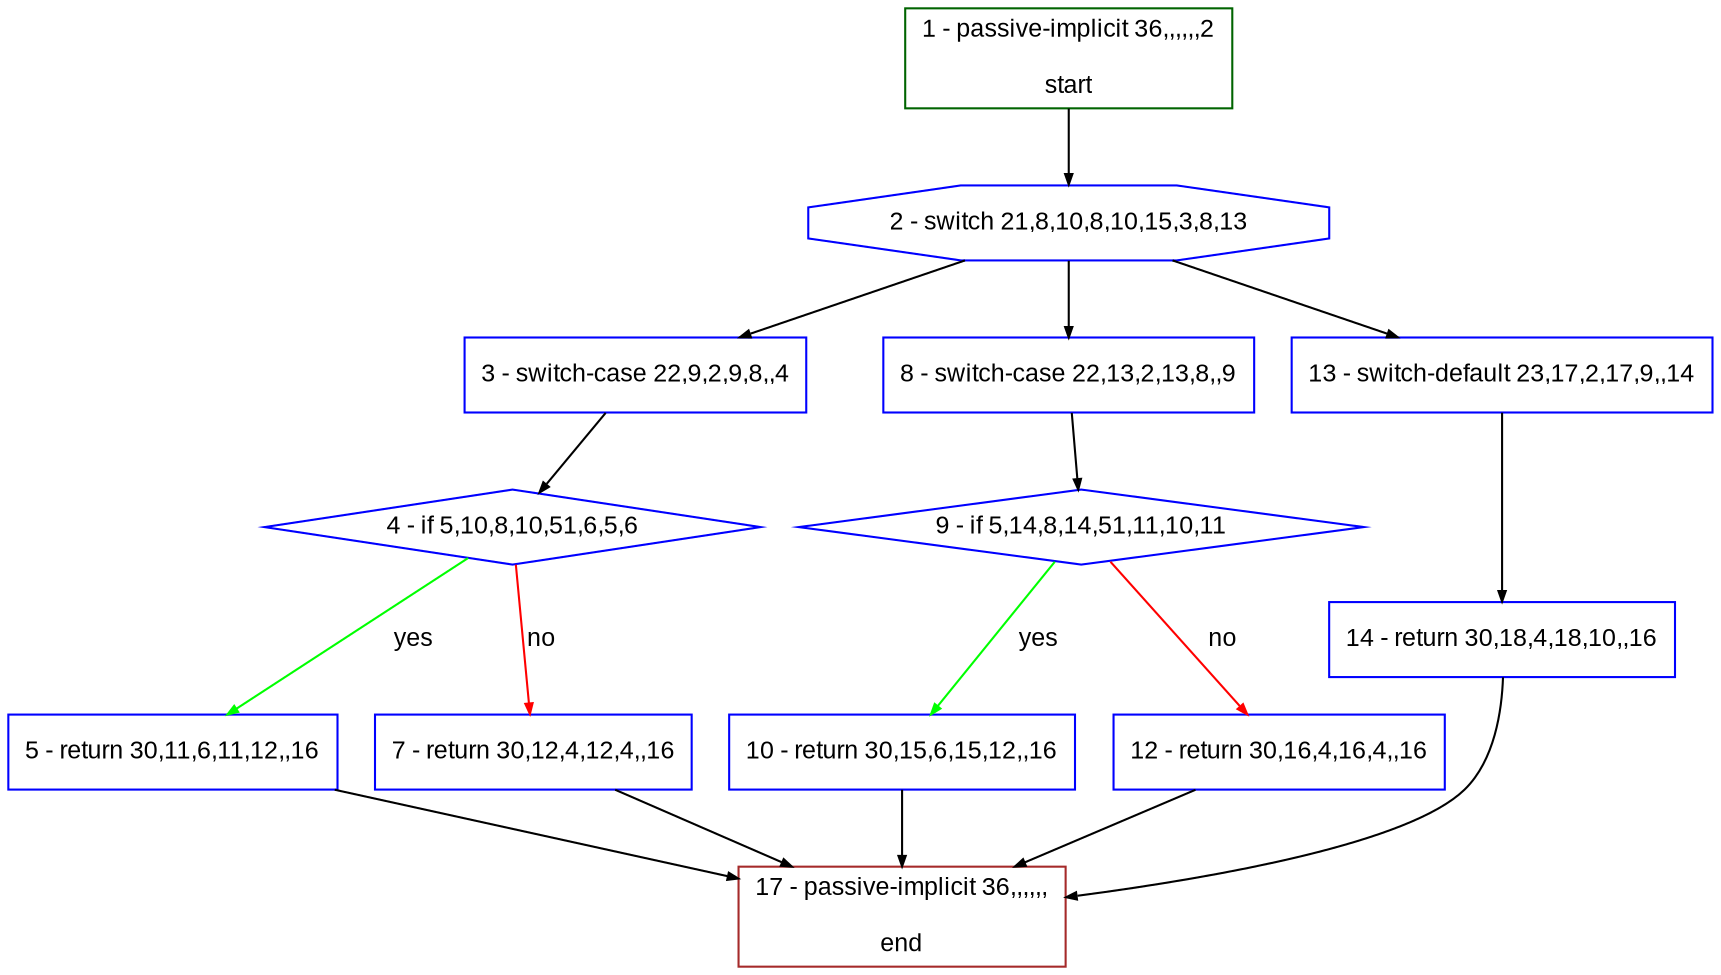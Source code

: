digraph "" {
  graph [bgcolor="white", fillcolor="#FFFFCC", pack="true", packmode="clust", fontname="Arial", label="", fontsize="12", compound="true", style="rounded,filled"];
  node [node_initialized="no", fillcolor="white", fontname="Arial", label="", color="grey", fontsize="12", fixedsize="false", compound="true", shape="rectangle", style="filled"];
  edge [arrowtail="none", lhead="", fontcolor="black", fontname="Arial", label="", color="black", fontsize="12", arrowhead="normal", arrowsize="0.5", compound="true", ltail="", dir="forward"];
  __N1 [fillcolor="#ffffff", label="2 - switch 21,8,10,8,10,15,3,8,13", color="#0000ff", shape="octagon", style="filled"];
  __N2 [fillcolor="#ffffff", label="1 - passive-implicit 36,,,,,,2\n\nstart", color="#006400", shape="box", style="filled"];
  __N3 [fillcolor="#ffffff", label="3 - switch-case 22,9,2,9,8,,4", color="#0000ff", shape="box", style="filled"];
  __N4 [fillcolor="#ffffff", label="8 - switch-case 22,13,2,13,8,,9", color="#0000ff", shape="box", style="filled"];
  __N5 [fillcolor="#ffffff", label="13 - switch-default 23,17,2,17,9,,14", color="#0000ff", shape="box", style="filled"];
  __N6 [fillcolor="#ffffff", label="4 - if 5,10,8,10,51,6,5,6", color="#0000ff", shape="diamond", style="filled"];
  __N7 [fillcolor="#ffffff", label="5 - return 30,11,6,11,12,,16", color="#0000ff", shape="box", style="filled"];
  __N8 [fillcolor="#ffffff", label="7 - return 30,12,4,12,4,,16", color="#0000ff", shape="box", style="filled"];
  __N9 [fillcolor="#ffffff", label="17 - passive-implicit 36,,,,,,\n\nend", color="#a52a2a", shape="box", style="filled"];
  __N10 [fillcolor="#ffffff", label="9 - if 5,14,8,14,51,11,10,11", color="#0000ff", shape="diamond", style="filled"];
  __N11 [fillcolor="#ffffff", label="10 - return 30,15,6,15,12,,16", color="#0000ff", shape="box", style="filled"];
  __N12 [fillcolor="#ffffff", label="12 - return 30,16,4,16,4,,16", color="#0000ff", shape="box", style="filled"];
  __N13 [fillcolor="#ffffff", label="14 - return 30,18,4,18,10,,16", color="#0000ff", shape="box", style="filled"];
  __N2 -> __N1 [arrowtail="none", color="#000000", label="", arrowhead="normal", dir="forward"];
  __N1 -> __N3 [arrowtail="none", color="#000000", label="", arrowhead="normal", dir="forward"];
  __N1 -> __N4 [arrowtail="none", color="#000000", label="", arrowhead="normal", dir="forward"];
  __N1 -> __N5 [arrowtail="none", color="#000000", label="", arrowhead="normal", dir="forward"];
  __N3 -> __N6 [arrowtail="none", color="#000000", label="", arrowhead="normal", dir="forward"];
  __N6 -> __N7 [arrowtail="none", color="#00ff00", label="yes", arrowhead="normal", dir="forward"];
  __N6 -> __N8 [arrowtail="none", color="#ff0000", label="no", arrowhead="normal", dir="forward"];
  __N7 -> __N9 [arrowtail="none", color="#000000", label="", arrowhead="normal", dir="forward"];
  __N8 -> __N9 [arrowtail="none", color="#000000", label="", arrowhead="normal", dir="forward"];
  __N4 -> __N10 [arrowtail="none", color="#000000", label="", arrowhead="normal", dir="forward"];
  __N10 -> __N11 [arrowtail="none", color="#00ff00", label="yes", arrowhead="normal", dir="forward"];
  __N10 -> __N12 [arrowtail="none", color="#ff0000", label="no", arrowhead="normal", dir="forward"];
  __N11 -> __N9 [arrowtail="none", color="#000000", label="", arrowhead="normal", dir="forward"];
  __N12 -> __N9 [arrowtail="none", color="#000000", label="", arrowhead="normal", dir="forward"];
  __N5 -> __N13 [arrowtail="none", color="#000000", label="", arrowhead="normal", dir="forward"];
  __N13 -> __N9 [arrowtail="none", color="#000000", label="", arrowhead="normal", dir="forward"];
}
